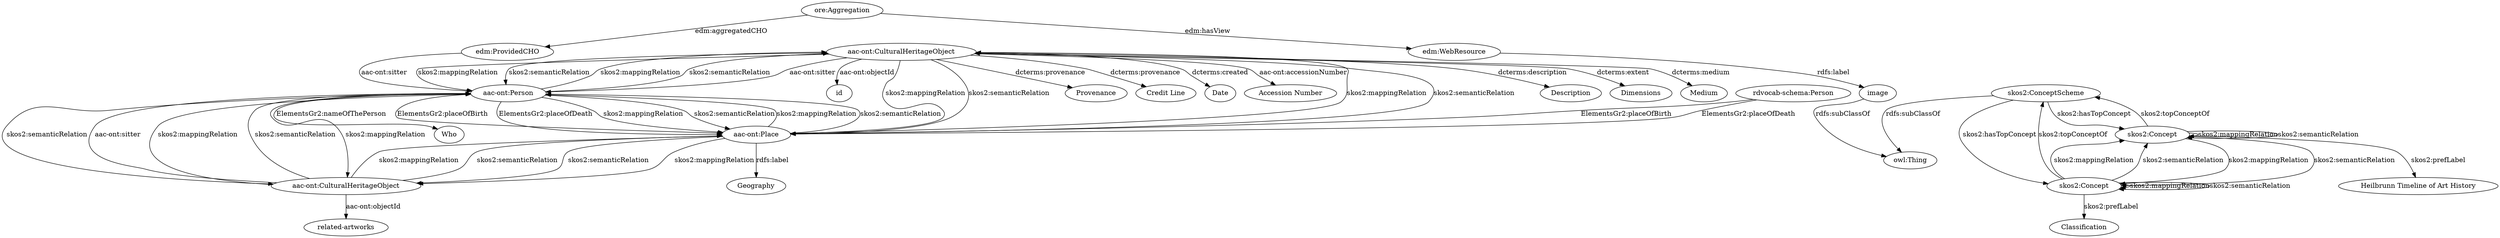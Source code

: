 digraph {
  Description [type=attribute_name,label=Description]
  "aac-ont:CulturalHeritageObject1" [type=class_uri,label="aac-ont:CulturalHeritageObject"]
  "Heilbrunn Timeline of Art History" [type=attribute_name,label="Heilbrunn Timeline of Art History"]
  "skos2:Concept1" [type=class_uri,label="skos2:Concept"]
  Dimensions [type=attribute_name,label=Dimensions]
  Classification [type=attribute_name,label=Classification]
  "skos2:Concept2" [type=class_uri,label="skos2:Concept"]
  "related-artworks" [type=attribute_name,label="related-artworks"]
  "aac-ont:CulturalHeritageObject2" [type=class_uri,label="aac-ont:CulturalHeritageObject"]
  Medium [type=attribute_name,label=Medium]
  Who [type=attribute_name,label=Who]
  "aac-ont:Person1" [type=class_uri,label="aac-ont:Person"]
  id [type=attribute_name,label=id]
  Geography [type=attribute_name,label=Geography]
  "aac-ont:Place1" [type=class_uri,label="aac-ont:Place"]
  Provenance [type=attribute_name,label=Provenance]
  "Credit Line" [type=attribute_name,label="Credit Line"]
  Date [type=attribute_name,label=Date]
  "Accession Number" [type=attribute_name,label="Accession Number"]
  image [type=attribute_name,label=image]
  "edm:WebResource1" [type=class_uri,label="edm:WebResource"]
  "skos2:ConceptScheme" [type=class_uri,label="skos2:ConceptScheme"]
  "edm:ProvidedCHO" [type=class_uri,label="edm:ProvidedCHO"]
  "rdvocab-schema:Person" [type=class_uri,label="rdvocab-schema:Person"]
  "ore:Aggregation" [type=class_uri,label="ore:Aggregation"]
  "owl:Thing" [type=special,label="owl:Thing"]
  "aac-ont:CulturalHeritageObject1" -> Description [label="dcterms:description",type=st_property_uri]
  "skos2:Concept1" -> "Heilbrunn Timeline of Art History" [label="skos2:prefLabel",type=st_property_uri]
  "aac-ont:CulturalHeritageObject1" -> Dimensions [label="dcterms:extent",type=st_property_uri]
  "skos2:Concept2" -> Classification [label="skos2:prefLabel",type=st_property_uri]
  "aac-ont:CulturalHeritageObject2" -> "related-artworks" [label="aac-ont:objectId",type=st_property_uri]
  "aac-ont:CulturalHeritageObject1" -> Medium [label="dcterms:medium",type=st_property_uri]
  "aac-ont:Person1" -> Who [label="ElementsGr2:nameOfThePerson",type=st_property_uri]
  "aac-ont:CulturalHeritageObject1" -> id [label="aac-ont:objectId",type=st_property_uri]
  "aac-ont:Place1" -> Geography [label="rdfs:label",type=st_property_uri]
  "aac-ont:CulturalHeritageObject1" -> Provenance [label="dcterms:provenance",type=st_property_uri]
  "aac-ont:CulturalHeritageObject1" -> "Credit Line" [label="dcterms:provenance",type=st_property_uri]
  "aac-ont:CulturalHeritageObject1" -> Date [label="dcterms:created",type=st_property_uri]
  "aac-ont:CulturalHeritageObject1" -> "Accession Number" [label="aac-ont:accessionNumber",type=st_property_uri]
  "edm:WebResource1" -> image [label="rdfs:label",type=st_property_uri]
  "aac-ont:CulturalHeritageObject1" -> "aac-ont:Person1" [label="aac-ont:sitter",type=direct_property_uri,weight=1]
  "aac-ont:CulturalHeritageObject2" -> "aac-ont:Person1" [label="aac-ont:sitter",type=direct_property_uri,weight=1]
  "skos2:Concept1" -> "skos2:Concept1" [label="skos2:mappingRelation",type=direct_property_uri,weight=1]
  "skos2:Concept1" -> "skos2:Concept2" [label="skos2:mappingRelation",type=direct_property_uri,weight=1]
  "skos2:Concept2" -> "skos2:Concept1" [label="skos2:mappingRelation",type=direct_property_uri,weight=1]
  "skos2:Concept2" -> "skos2:Concept2" [label="skos2:mappingRelation",type=direct_property_uri,weight=1]
  "skos2:Concept1" -> "skos2:Concept1" [label="skos2:semanticRelation",type=direct_property_uri,weight=1]
  "skos2:Concept1" -> "skos2:Concept2" [label="skos2:semanticRelation",type=direct_property_uri,weight=1]
  "skos2:Concept2" -> "skos2:Concept1" [label="skos2:semanticRelation",type=direct_property_uri,weight=1]
  "skos2:Concept2" -> "skos2:Concept2" [label="skos2:semanticRelation",type=direct_property_uri,weight=1]
  "skos2:Concept1" -> "skos2:ConceptScheme" [label="skos2:topConceptOf",type=direct_property_uri,weight=1]
  "skos2:Concept2" -> "skos2:ConceptScheme" [label="skos2:topConceptOf",type=direct_property_uri,weight=1]
  "skos2:ConceptScheme" -> "skos2:Concept1" [label="skos2:hasTopConcept",type=direct_property_uri,weight=1]
  "skos2:ConceptScheme" -> "skos2:Concept2" [label="skos2:hasTopConcept",type=direct_property_uri,weight=1]
  "aac-ont:Person1" -> "aac-ont:Place1" [label="ElementsGr2:placeOfBirth",type=direct_property_uri,weight=1]
  "aac-ont:Person1" -> "aac-ont:Place1" [label="ElementsGr2:placeOfDeath",type=direct_property_uri,weight=1]
  "edm:ProvidedCHO" -> "aac-ont:Person1" [label="aac-ont:sitter",type=direct_property_uri,weight=1]
  "rdvocab-schema:Person" -> "aac-ont:Place1" [label="ElementsGr2:placeOfBirth",type=direct_property_uri,weight=1]
  "rdvocab-schema:Person" -> "aac-ont:Place1" [label="ElementsGr2:placeOfDeath",type=direct_property_uri,weight=1]
  "ore:Aggregation" -> "edm:WebResource1" [label="edm:hasView",type=direct_property_uri,weight=1]
  "ore:Aggregation" -> "edm:ProvidedCHO" [label="edm:aggregatedCHO",type=direct_property_uri,weight=1]
  "aac-ont:CulturalHeritageObject1" -> "aac-ont:Person1" [label="skos2:mappingRelation",type=inherited,weight=4]
  "aac-ont:CulturalHeritageObject2" -> "aac-ont:Person1" [label="skos2:mappingRelation",type=inherited,weight=4]
  "aac-ont:CulturalHeritageObject1" -> "aac-ont:Person1" [label="skos2:semanticRelation",type=inherited,weight=4]
  "aac-ont:CulturalHeritageObject2" -> "aac-ont:Person1" [label="skos2:semanticRelation",type=inherited,weight=4]
  "aac-ont:CulturalHeritageObject1" -> "aac-ont:Place1" [label="skos2:mappingRelation",type=inherited,weight=4]
  "aac-ont:CulturalHeritageObject2" -> "aac-ont:Place1" [label="skos2:mappingRelation",type=inherited,weight=4]
  "aac-ont:CulturalHeritageObject1" -> "aac-ont:Place1" [label="skos2:semanticRelation",type=inherited,weight=4]
  "aac-ont:CulturalHeritageObject2" -> "aac-ont:Place1" [label="skos2:semanticRelation",type=inherited,weight=4]
  "aac-ont:Person1" -> "aac-ont:CulturalHeritageObject1" [label="skos2:mappingRelation",type=inherited,weight=4]
  "aac-ont:Person1" -> "aac-ont:CulturalHeritageObject2" [label="skos2:mappingRelation",type=inherited,weight=4]
  "aac-ont:Person1" -> "aac-ont:CulturalHeritageObject1" [label="skos2:semanticRelation",type=inherited,weight=4]
  "aac-ont:Person1" -> "aac-ont:CulturalHeritageObject2" [label="skos2:semanticRelation",type=inherited,weight=4]
  "aac-ont:Person1" -> "aac-ont:Place1" [label="skos2:mappingRelation",type=inherited,weight=4]
  "aac-ont:Person1" -> "aac-ont:Place1" [label="skos2:semanticRelation",type=inherited,weight=4]
  "aac-ont:Place1" -> "aac-ont:CulturalHeritageObject1" [label="skos2:mappingRelation",type=inherited,weight=4]
  "aac-ont:Place1" -> "aac-ont:CulturalHeritageObject2" [label="skos2:mappingRelation",type=inherited,weight=4]
  "aac-ont:Place1" -> "aac-ont:CulturalHeritageObject1" [label="skos2:semanticRelation",type=inherited,weight=4]
  "aac-ont:Place1" -> "aac-ont:CulturalHeritageObject2" [label="skos2:semanticRelation",type=inherited,weight=4]
  "aac-ont:Place1" -> "aac-ont:Person1" [label="skos2:mappingRelation",type=inherited,weight=4]
  "aac-ont:Place1" -> "aac-ont:Person1" [label="skos2:semanticRelation",type=inherited,weight=4]
  image -> "owl:Thing" [label="rdfs:subClassOf",type=inherited,weight=0.3333333333333333]
  "skos2:ConceptScheme" -> "owl:Thing" [label="rdfs:subClassOf",type=inherited,weight=0.3333333333333333]
}

